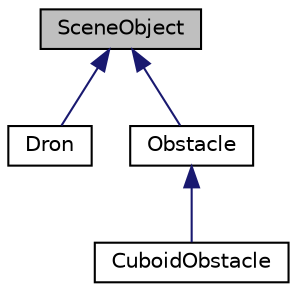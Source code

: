 digraph "SceneObject"
{
  edge [fontname="Helvetica",fontsize="10",labelfontname="Helvetica",labelfontsize="10"];
  node [fontname="Helvetica",fontsize="10",shape=record];
  Node0 [label="SceneObject",height=0.2,width=0.4,color="black", fillcolor="grey75", style="filled", fontcolor="black"];
  Node0 -> Node1 [dir="back",color="midnightblue",fontsize="10",style="solid",fontname="Helvetica"];
  Node1 [label="Dron",height=0.2,width=0.4,color="black", fillcolor="white", style="filled",URL="$class_dron.html",tooltip="Klasa definiuje pojęcie drona. "];
  Node0 -> Node2 [dir="back",color="midnightblue",fontsize="10",style="solid",fontname="Helvetica"];
  Node2 [label="Obstacle",height=0.2,width=0.4,color="black", fillcolor="white", style="filled",URL="$class_obstacle.html",tooltip="Klasa definiuje pojęcie przeszkody. "];
  Node2 -> Node3 [dir="back",color="midnightblue",fontsize="10",style="solid",fontname="Helvetica"];
  Node3 [label="CuboidObstacle",height=0.2,width=0.4,color="black", fillcolor="white", style="filled",URL="$class_cuboid_obstacle.html",tooltip="Klasa definiuje pojęcie przeszkody prostopadłościennej. "];
}
